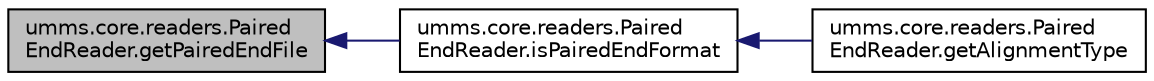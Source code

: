 digraph "umms.core.readers.PairedEndReader.getPairedEndFile"
{
  edge [fontname="Helvetica",fontsize="10",labelfontname="Helvetica",labelfontsize="10"];
  node [fontname="Helvetica",fontsize="10",shape=record];
  rankdir="LR";
  Node1 [label="umms.core.readers.Paired\lEndReader.getPairedEndFile",height=0.2,width=0.4,color="black", fillcolor="grey75", style="filled" fontcolor="black"];
  Node1 -> Node2 [dir="back",color="midnightblue",fontsize="10",style="solid"];
  Node2 [label="umms.core.readers.Paired\lEndReader.isPairedEndFormat",height=0.2,width=0.4,color="black", fillcolor="white", style="filled",URL="$classumms_1_1core_1_1readers_1_1_paired_end_reader.html#a90d2c33b061d7e411d931933247ab9c3"];
  Node2 -> Node3 [dir="back",color="midnightblue",fontsize="10",style="solid"];
  Node3 [label="umms.core.readers.Paired\lEndReader.getAlignmentType",height=0.2,width=0.4,color="black", fillcolor="white", style="filled",URL="$classumms_1_1core_1_1readers_1_1_paired_end_reader.html#acf45dbe8546d2d0b09d778ded28e3ae6"];
}
